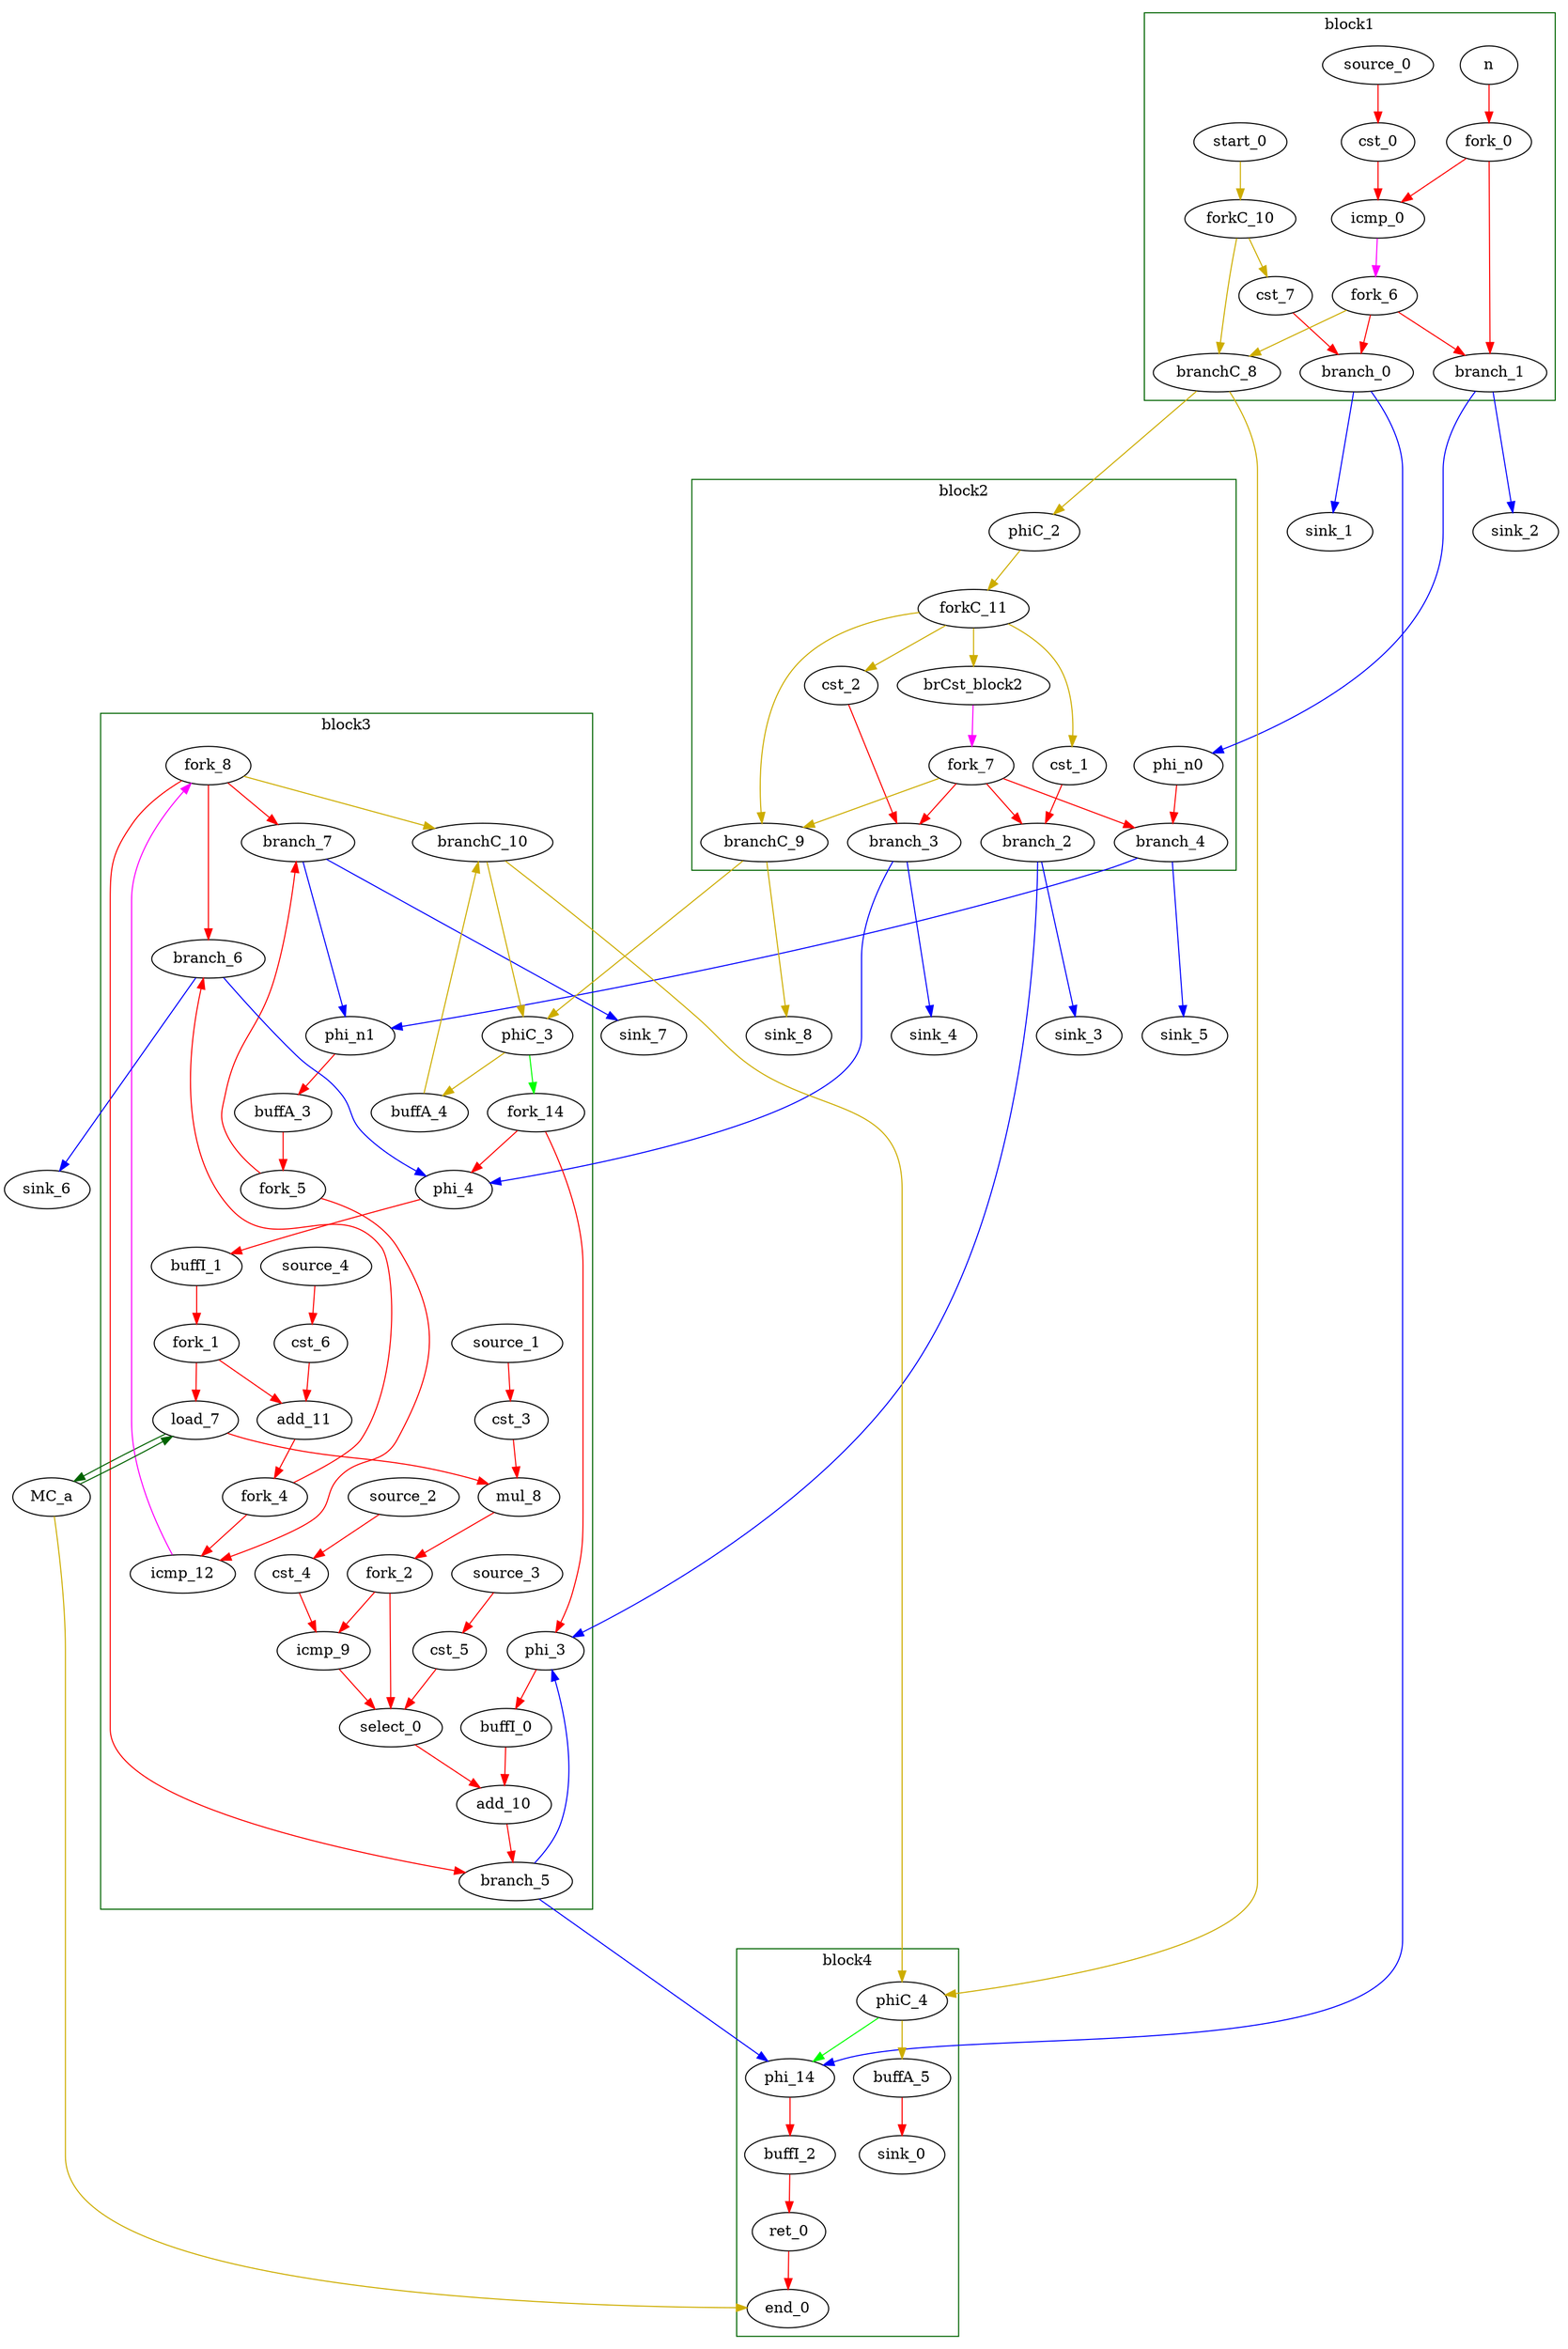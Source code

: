 Digraph G {
	splines=spline;
//DHLS version: 0.1.1" [shape = "none" pos = "20,20!"]
		"n" [type = "Entry", bbID= 1, in = "in1:32", out = "out1:32"];
		"cst_0" [type = "Constant", bbID= 1, in = "in1:32", out = "out1:32", value = "0x00000000", delay="0.000 0.000 0.000 100.000 100.000 100.000 100.000 100.000"];
		"icmp_0" [type = "Operator", bbID= 1, op = "icmp_sgt_op", in = "in1:32 in2:32 ", out = "out1:1 ", delay="1.907 1.397 1.400 1.409 100.000 100.000 100.000 100.000", latency=0, II=1];
		"brCst_block2" [type = "Constant", bbID= 2, in = "in1:1", out = "out1:1", value = "0x1", delay="1.412 1.397 0.000 1.412 1.397 1.412 100.000 100.000"];
		"cst_1" [type = "Constant", bbID= 2, in = "in1:32", out = "out1:32", value = "0x00000000", delay="0.000 0.000 0.000 100.000 100.000 100.000 100.000 100.000"];
		"phi_3" [type = "Mux", bbID= 3, in = "in1?:1 in2:32 in3:32 ", out = "out1:32", delay="1.412 1.397 0.000 1.412 1.397 1.412 100.000 100.000"];
		"cst_2" [type = "Constant", bbID= 2, in = "in1:32", out = "out1:32", value = "0x00000000", delay="0.000 0.000 0.000 100.000 100.000 100.000 100.000 100.000"];
		"phi_4" [type = "Mux", bbID= 3, in = "in1?:1 in2:32 in3:32 ", out = "out1:32", delay="1.412 1.397 0.000 1.412 1.397 1.412 100.000 100.000"];
		"load_7" [type = "Operator", bbID= 3, op = "mc_load_op", bbID= 3, portId= 0, in = "in1:32 in2:32", out = "out1:32 out2:32 ", delay="1.412 1.409 0.000 100.000 100.000 100.000 100.000 100.000", latency=2, II=1];
		"cst_3" [type = "Constant", bbID= 3, in = "in1:32", out = "out1:32", value = "0x00000005", delay="0.000 0.000 0.000 100.000 100.000 100.000 100.000 100.000"];
		"mul_8" [type = "Operator", bbID= 3, op = "mul_op", in = "in1:32 in2:32 ", out = "out1:32 ", delay="0.000 0.000 0.000 100.000 100.000 100.000 100.000 100.000", latency=4, II=1];
		"cst_4" [type = "Constant", bbID= 3, in = "in1:32", out = "out1:32", value = "0x0000000A", delay="0.000 0.000 0.000 100.000 100.000 100.000 100.000 100.000"];
		"icmp_9" [type = "Operator", bbID= 3, op = "icmp_sgt_op", in = "in1:32 in2:32 ", out = "out1:1 ", delay="1.907 1.397 1.400 1.409 100.000 100.000 100.000 100.000", latency=0, II=1];
		"cst_5" [type = "Constant", bbID= 3, in = "in1:32", out = "out1:32", value = "0x00000000", delay="0.000 0.000 0.000 100.000 100.000 100.000 100.000 100.000"];
		"select_0" [type = "Operator", bbID= 3, op = "select_op", in = "in1?:1 in2+:32 in3-:32 ", out = "out1:32 ", trueFrac=0.2, delay="1.397 1.397 1.412 2.061 100.000 100.000 100.000 100.000", latency=0, II=1];
		"add_10" [type = "Operator", bbID= 3, op = "add_op", in = "in1:32 in2:32 ", out = "out1:32 ", delay="2.287 1.397 1.400 1.409 100.000 100.000 100.000 100.000", latency=0, II=1];
		"cst_6" [type = "Constant", bbID= 3, in = "in1:32", out = "out1:32", value = "0x00000001", delay="0.000 0.000 0.000 100.000 100.000 100.000 100.000 100.000"];
		"add_11" [type = "Operator", bbID= 3, op = "add_op", in = "in1:32 in2:32 ", out = "out1:32 ", delay="2.287 1.397 1.400 1.409 100.000 100.000 100.000 100.000", latency=0, II=1];
		"icmp_12" [type = "Operator", bbID= 3, op = "icmp_slt_op", in = "in1:32 in2:32 ", out = "out1:1 ", delay="1.907 1.397 1.400 1.409 100.000 100.000 100.000 100.000", latency=0, II=1];
		"cst_7" [type = "Constant", bbID= 1, in = "in1:32", out = "out1:32", value = "0x00000000", delay="0.000 0.000 0.000 100.000 100.000 100.000 100.000 100.000"];
		"phi_14" [type = "Mux", bbID= 4, in = "in1?:1 in2:32 in3:32 ", out = "out1:32", delay="1.412 1.397 0.000 1.412 1.397 1.412 100.000 100.000"];
		"ret_0" [type = "Operator", bbID= 4, op = "ret_op", in = "in1:32 ", out = "out1:32 ", delay="1.412 1.409 0.000 100.000 100.000 100.000 100.000 100.000", latency=0, II=1];
		"phi_n0" [type = "Merge", bbID= 2, in = "in1:32 ", out = "out1:32", delay="0.000 0.000 0.000 100.000 100.000 100.000 100.000 100.000"];
		"phi_n1" [type = "Merge", bbID= 3, in = "in1:32 in2:32 ", out = "out1:32", delay="1.397 1.412 0.000 100.000 100.000 100.000 100.000 100.000"];
		"fork_0" [type = "Fork", bbID= 1, in = "in1:32", out = "out1:32 out2:32 ", delay="0.000 0.100 0.100 100.000 100.000 100.000 100.000 100.000"];
		"fork_1" [type = "Fork", bbID= 3, in = "in1:32", out = "out1:32 out2:32 ", delay="0.000 0.100 0.100 100.000 100.000 100.000 100.000 100.000"];
		"fork_2" [type = "Fork", bbID= 3, in = "in1:32", out = "out1:32 out2:32 ", delay="0.000 0.100 0.100 100.000 100.000 100.000 100.000 100.000"];
		"fork_4" [type = "Fork", bbID= 3, in = "in1:32", out = "out1:32 out2:32 ", delay="0.000 0.100 0.100 100.000 100.000 100.000 100.000 100.000"];
		"fork_5" [type = "Fork", bbID= 3, in = "in1:32", out = "out1:32 out2:32 ", delay="0.000 0.100 0.100 100.000 100.000 100.000 100.000 100.000"];
		"branch_0" [type = "Branch", bbID= 1,  in = "in1:32 in2?:1", out = "out1+:32 out2-:32", delay="0.000 1.409 1.411 1.412 1.400 1.412 100.000 100.000"];
		"branch_1" [type = "Branch", bbID= 1,  in = "in1:32 in2?:1", out = "out1+:32 out2-:32", delay="0.000 1.409 1.411 1.412 1.400 1.412 100.000 100.000"];
		"fork_6" [type = "Fork", bbID= 1, in = "in1:1", out = "out1:1 out2:1 out3:1 ", delay="0.000 0.100 0.100 100.000 100.000 100.000 100.000 100.000"];
		"branch_2" [type = "Branch", bbID= 2,  in = "in1:32 in2?:1", out = "out1+:32 out2-:32", delay="0.000 1.409 1.411 1.412 1.400 1.412 100.000 100.000"];
		"branch_3" [type = "Branch", bbID= 2,  in = "in1:32 in2?:1", out = "out1+:32 out2-:32", delay="0.000 1.409 1.411 1.412 1.400 1.412 100.000 100.000"];
		"branch_4" [type = "Branch", bbID= 2,  in = "in1:32 in2?:1", out = "out1+:32 out2-:32", delay="0.000 1.409 1.411 1.412 1.400 1.412 100.000 100.000"];
		"fork_7" [type = "Fork", bbID= 2, in = "in1:1", out = "out1:1 out2:1 out3:1 out4:1 ", delay="0.000 0.100 0.100 100.000 100.000 100.000 100.000 100.000"];
		"branch_5" [type = "Branch", bbID= 3,  in = "in1:32 in2?:1", out = "out1+:32 out2-:32", delay="0.000 1.409 1.411 1.412 1.400 1.412 100.000 100.000"];
		"branch_6" [type = "Branch", bbID= 3,  in = "in1:32 in2?:1", out = "out1+:32 out2-:32", delay="0.000 1.409 1.411 1.412 1.400 1.412 100.000 100.000"];
		"branch_7" [type = "Branch", bbID= 3,  in = "in1:32 in2?:1", out = "out1+:32 out2-:32", delay="0.000 1.409 1.411 1.412 1.400 1.412 100.000 100.000"];
		"fork_8" [type = "Fork", bbID= 3, in = "in1:1", out = "out1:1 out2:1 out3:1 out4:1 ", delay="0.000 0.100 0.100 100.000 100.000 100.000 100.000 100.000"];
		"MC_a" [type = "MC", bbID= 0, in = "in1:32*l0a ", out = "out1:32*l0d out2:0*e ", memory = "a", bbcount = 0, ldcount = 1, stcount = 0];
		"end_0" [type = "Exit", bbID= 0, in = "in1:0*e in2:32 ", out = "out1:32"];
		"start_0" [type = "Entry", control= "true", bbID= 1, in = "in1:0", out = "out1:0"];
		"forkC_10" [type = "Fork", bbID= 1, in = "in1:0", out = "out1:0 out2:0 "];
		"branchC_8" [type = "Branch", bbID= 1,  in = "in1:0 in2?:1", out = "out1+:0 out2-:0", delay="0.000 1.409 1.411 1.412 1.400 1.412 100.000 100.000"];
		"phiC_2" [type = "Merge", bbID= 2, in = "in1:0 ", out = "out1:0", delay="0.000 1.397 0.000 100.000 100.000 100.000 100.000 100.000"];
		"forkC_11" [type = "Fork", bbID= 2, in = "in1:0", out = "out1:0 out2:0 out3:0 out4:0 "];
		"branchC_9" [type = "Branch", bbID= 2,  in = "in1:0 in2?:1", out = "out1+:0 out2-:0", delay="0.000 1.409 1.411 1.412 1.400 1.412 100.000 100.000"];
		"phiC_3" [type = "CntrlMerge", bbID= 3, in = "in1:0 in2:0 ", out = "out1:0 out2?:1", delay="0.000 1.397 0.000 100.000 100.000 100.000 100.000 100.000"];
		"branchC_10" [type = "Branch", bbID= 3,  in = "in1:0 in2?:1", out = "out1+:0 out2-:0", delay="0.000 1.409 1.411 1.412 1.400 1.412 100.000 100.000"];
		"phiC_4" [type = "CntrlMerge", bbID= 4, in = "in1:0 in2:0 ", out = "out1:0 out2?:1", delay="0.000 1.397 0.000 100.000 100.000 100.000 100.000 100.000"];
		"sink_0" [type = "Sink", bbID= 0, in = "in1:0"];
		"sink_1" [type = "Sink", bbID= 0, in = "in1:32"];
		"sink_2" [type = "Sink", bbID= 0, in = "in1:32"];
		"sink_3" [type = "Sink", bbID= 0, in = "in1:32"];
		"sink_4" [type = "Sink", bbID= 0, in = "in1:32"];
		"sink_5" [type = "Sink", bbID= 0, in = "in1:32"];
		"sink_6" [type = "Sink", bbID= 0, in = "in1:32"];
		"sink_7" [type = "Sink", bbID= 0, in = "in1:32"];
		"sink_8" [type = "Sink", bbID= 0, in = "in1:0"];
		"source_0" [type = "Source", bbID= 1, out = "out1:32"];
		"source_1" [type = "Source", bbID= 3, out = "out1:32"];
		"source_2" [type = "Source", bbID= 3, out = "out1:32"];
		"source_3" [type = "Source", bbID= 3, out = "out1:32"];
		"source_4" [type = "Source", bbID= 3, out = "out1:32"];
		"buffI_0" [type = "Buffer", bbID= 3, in = "in1:32", out = "out1:32"];
		"buffI_1" [type = "Buffer", bbID= 3, in = "in1:32", out = "out1:32"];
		"buffI_2" [type = "Buffer", bbID= 4, in = "in1:32", out = "out1:32"];
		"buffA_3" [type = "Buffer", bbID= 3, in = "in1:32", out = "out1:32"];
		"buffA_4" [type = "Buffer", bbID= 3, in = "in1:0", out = "out1:0"];
		"buffA_5" [type = "Buffer", bbID= 4, in = "in1:0", out = "out1:0"];
		"fork_14" [type = "Fork", bbID= 3, in = "in1:1", out = "out1:1 out2:1 ", delay="0.000 0.100 0.100 100.000 100.000 100.000 100.000 100.000"];
		"load_7" -> "MC_a" [color = "darkgreen", mem_address = "true", from = "out2", to = "in1"];
		"MC_a" -> "load_7" [color = "darkgreen", mem_address = "false", from = "out1", to = "in1"];
		"MC_a" -> "end_0" [color = "gold3", from = "out2", to = "in1"];
	subgraph cluster_0 {
	color = "darkgreen";
		label = "block1";
		"n" -> "fork_0" [color = "red", from = "out1", to = "in1"];
		"cst_0" -> "icmp_0" [color = "red", from = "out1", to = "in2"];
		"icmp_0" -> "fork_6" [color = "magenta", from = "out1", to = "in1"];
		"cst_7" -> "branch_0" [color = "red", from = "out1", to = "in1"];
		"fork_0" -> "icmp_0" [color = "red", from = "out1", to = "in1"];
		"fork_0" -> "branch_1" [color = "red", from = "out2", to = "in1"];
		"fork_6" -> "branch_1" [color = "red", from = "out1", to = "in2"];
		"fork_6" -> "branch_0" [color = "red", from = "out2", to = "in2"];
		"fork_6" -> "branchC_8" [color = "gold3", from = "out3", to = "in2"];
		"start_0" -> "forkC_10" [color = "gold3", from = "out1", to = "in1"];
		"forkC_10" -> "cst_7" [color = "gold3", from = "out1", to = "in1"];
		"forkC_10" -> "branchC_8" [color = "gold3", from = "out2", to = "in1"];
		"source_0" -> "cst_0" [color = "red", from = "out1", to = "in1"];
	}
		"branch_0" -> "phi_14" [color = "blue", minlen = 3, from = "out2", to = "in2"];
		"branch_0" -> "sink_1" [color = "blue", minlen = 3, from = "out1", to = "in1"];
		"branch_1" -> "phi_n0" [color = "blue", minlen = 3, from = "out1", to = "in1"];
		"branch_1" -> "sink_2" [color = "blue", minlen = 3, from = "out2", to = "in1"];
		"branchC_8" -> "phiC_2" [color = "gold3", minlen = 3, from = "out1", to = "in1"];
		"branchC_8" -> "phiC_4" [color = "gold3", minlen = 3, from = "out2", to = "in1"];
	subgraph cluster_1 {
	color = "darkgreen";
		label = "block2";
		"brCst_block2" -> "fork_7" [color = "magenta", from = "out1", to = "in1"];
		"cst_1" -> "branch_2" [color = "red", from = "out1", to = "in1"];
		"cst_2" -> "branch_3" [color = "red", from = "out1", to = "in1"];
		"phi_n0" -> "branch_4" [color = "red", from = "out1", to = "in1"];
		"fork_7" -> "branch_4" [color = "red", from = "out1", to = "in2"];
		"fork_7" -> "branch_3" [color = "red", from = "out2", to = "in2"];
		"fork_7" -> "branch_2" [color = "red", from = "out3", to = "in2"];
		"fork_7" -> "branchC_9" [color = "gold3", from = "out4", to = "in2"];
		"phiC_2" -> "forkC_11" [color = "gold3", from = "out1", to = "in1"];
		"forkC_11" -> "cst_1" [color = "gold3", from = "out1", to = "in1"];
		"forkC_11" -> "cst_2" [color = "gold3", from = "out2", to = "in1"];
		"forkC_11" -> "branchC_9" [color = "gold3", from = "out3", to = "in1"];
		"forkC_11" -> "brCst_block2" [color = "gold3", from = "out4", to = "in1"];
	}
		"branch_2" -> "phi_3" [color = "blue", minlen = 3, from = "out1", to = "in2"];
		"branch_2" -> "sink_3" [color = "blue", minlen = 3, from = "out2", to = "in1"];
		"branch_3" -> "phi_4" [color = "blue", minlen = 3, from = "out1", to = "in2"];
		"branch_3" -> "sink_4" [color = "blue", minlen = 3, from = "out2", to = "in1"];
		"branch_4" -> "phi_n1" [color = "blue", minlen = 3, from = "out1", to = "in1"];
		"branch_4" -> "sink_5" [color = "blue", minlen = 3, from = "out2", to = "in1"];
		"branchC_9" -> "phiC_3" [color = "gold3", minlen = 3, from = "out1", to = "in1"];
		"branchC_9" -> "sink_8" [color = "gold3", minlen = 3, from = "out2", to = "in1"];
	subgraph cluster_2 {
	color = "darkgreen";
		label = "block3";
		"phi_3" -> "buffI_0" [color = "red", from = "out1", to = "in1"];
		"phi_4" -> "buffI_1" [color = "red", from = "out1", to = "in1"];
		"load_7" -> "mul_8" [color = "red", from = "out1", to = "in1"];
		"cst_3" -> "mul_8" [color = "red", from = "out1", to = "in2"];
		"mul_8" -> "fork_2" [color = "red", from = "out1", to = "in1"];
		"cst_4" -> "icmp_9" [color = "red", from = "out1", to = "in2"];
		"icmp_9" -> "select_0" [color = "red", from = "out1", to = "in1"];
		"cst_5" -> "select_0" [color = "red", from = "out1", to = "in3"];
		"select_0" -> "add_10" [color = "red", from = "out1", to = "in2"];
		"add_10" -> "branch_5" [color = "red", from = "out1", to = "in1"];
		"cst_6" -> "add_11" [color = "red", from = "out1", to = "in2"];
		"add_11" -> "fork_4" [color = "red", from = "out1", to = "in1"];
		"icmp_12" -> "fork_8" [color = "magenta", from = "out1", to = "in1"];
		"phi_n1" -> "buffA_3" [color = "red", from = "out1", to = "in1"];
		"fork_1" -> "add_11" [color = "red", from = "out1", to = "in1"];
		"fork_1" -> "load_7" [color = "red", from = "out2", to = "in2"];
		"fork_2" -> "icmp_9" [color = "red", from = "out1", to = "in1"];
		"fork_2" -> "select_0" [color = "red", from = "out2", to = "in2"];
		"fork_4" -> "icmp_12" [color = "red", from = "out1", to = "in1"];
		"fork_4" -> "branch_6" [color = "red", from = "out2", to = "in1"];
		"fork_5" -> "icmp_12" [color = "red", from = "out1", to = "in2"];
		"fork_5" -> "branch_7" [color = "red", from = "out2", to = "in1"];
		"fork_8" -> "branch_7" [color = "red", from = "out1", to = "in2"];
		"fork_8" -> "branch_6" [color = "red", from = "out2", to = "in2"];
		"fork_8" -> "branch_5" [color = "red", from = "out3", to = "in2"];
		"fork_8" -> "branchC_10" [color = "gold3", from = "out4", to = "in2"];
		"phiC_3" -> "fork_14" [color = "green", from = "out2", to = "in1"];
		"phiC_3" -> "buffA_4" [color = "gold3", from = "out1", to = "in1"];
		"source_1" -> "cst_3" [color = "red", from = "out1", to = "in1"];
		"source_2" -> "cst_4" [color = "red", from = "out1", to = "in1"];
		"source_3" -> "cst_5" [color = "red", from = "out1", to = "in1"];
		"source_4" -> "cst_6" [color = "red", from = "out1", to = "in1"];
		"buffI_0" -> "add_10" [color = "red", from = "out1", to = "in1"];
		"buffI_1" -> "fork_1" [color = "red", from = "out1", to = "in1"];
		"buffA_3" -> "fork_5" [color = "red", from = "out1", to = "in1"];
		"buffA_4" -> "branchC_10" [color = "gold3", from = "out1", to = "in1"];
		"fork_14" -> "phi_3" [color = "red", from = "out1", to = "in1"];
		"fork_14" -> "phi_4" [color = "red", from = "out2", to = "in1"];
	}
		"branch_5" -> "phi_3" [color = "blue", minlen = 3, from = "out1", to = "in3"];
		"branch_5" -> "phi_14" [color = "blue", minlen = 3, from = "out2", to = "in3"];
		"branch_6" -> "phi_4" [color = "blue", minlen = 3, from = "out1", to = "in3"];
		"branch_6" -> "sink_6" [color = "blue", minlen = 3, from = "out2", to = "in1"];
		"branch_7" -> "phi_n1" [color = "blue", minlen = 3, from = "out1", to = "in2"];
		"branch_7" -> "sink_7" [color = "blue", minlen = 3, from = "out2", to = "in1"];
		"branchC_10" -> "phiC_3" [color = "gold3", minlen = 3, from = "out1", to = "in2"];
		"branchC_10" -> "phiC_4" [color = "gold3", minlen = 3, from = "out2", to = "in2"];
	subgraph cluster_3 {
	color = "darkgreen";
		label = "block4";
		"phi_14" -> "buffI_2" [color = "red", from = "out1", to = "in1"];
		"ret_0" -> "end_0" [color = "red", from = "out1", to = "in2"];
		"phiC_4" -> "phi_14" [color = "green", from = "out2", to = "in1"];
		"phiC_4" -> "buffA_5" [color = "gold3", from = "out1", to = "in1"];
		"buffI_2" -> "ret_0" [color = "red", from = "out1", to = "in1"];
		"buffA_5" -> "sink_0" [color = "red", from = "out1", to = "in1"];
	}
}